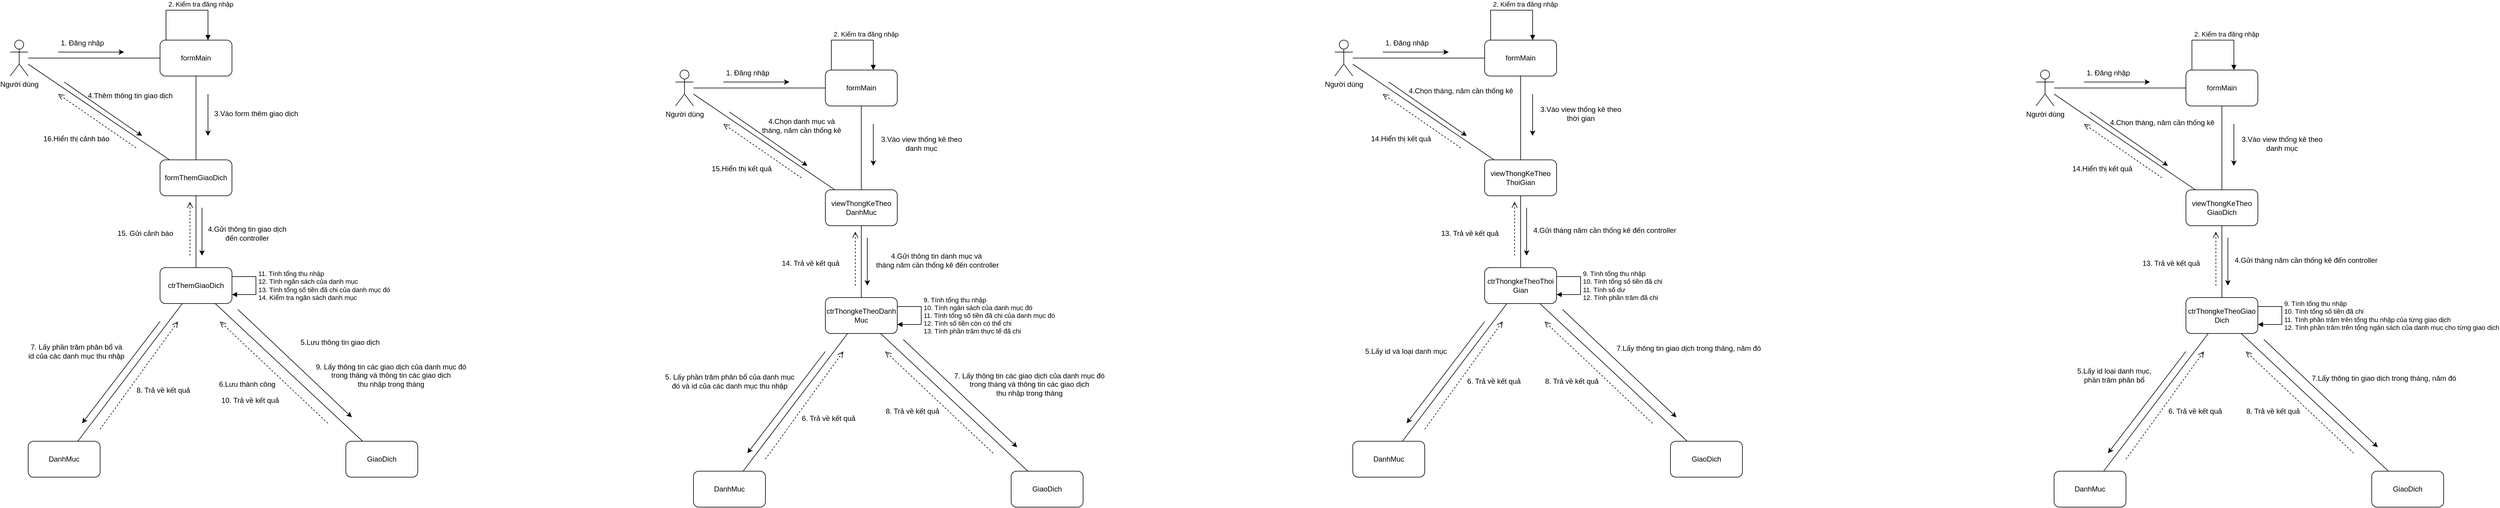 <mxfile version="26.2.14">
  <diagram name="Page-1" id="RzOGFdWtQLs4hZePha01">
    <mxGraphModel dx="1865" dy="881" grid="1" gridSize="10" guides="1" tooltips="1" connect="1" arrows="1" fold="1" page="1" pageScale="1" pageWidth="1169" pageHeight="1654" math="0" shadow="0">
      <root>
        <mxCell id="0" />
        <mxCell id="1" parent="0" />
        <mxCell id="j0hzZjPGCHiREQgTuoeD-1" value="Người dùng" style="shape=umlActor;verticalLabelPosition=bottom;verticalAlign=top;html=1;outlineConnect=0;" vertex="1" parent="1">
          <mxGeometry x="230" y="240" width="30" height="60" as="geometry" />
        </mxCell>
        <mxCell id="j0hzZjPGCHiREQgTuoeD-2" value="formThemGiaoDich" style="rounded=1;whiteSpace=wrap;html=1;" vertex="1" parent="1">
          <mxGeometry x="480" y="440" width="120" height="60" as="geometry" />
        </mxCell>
        <mxCell id="j0hzZjPGCHiREQgTuoeD-4" value="" style="endArrow=none;html=1;rounded=0;" edge="1" parent="1" source="j0hzZjPGCHiREQgTuoeD-1" target="j0hzZjPGCHiREQgTuoeD-8">
          <mxGeometry width="50" height="50" relative="1" as="geometry">
            <mxPoint x="560" y="540" as="sourcePoint" />
            <mxPoint x="440" y="270" as="targetPoint" />
          </mxGeometry>
        </mxCell>
        <mxCell id="j0hzZjPGCHiREQgTuoeD-7" value="" style="endArrow=classic;html=1;rounded=0;" edge="1" parent="1">
          <mxGeometry width="50" height="50" relative="1" as="geometry">
            <mxPoint x="310" y="260" as="sourcePoint" />
            <mxPoint x="420" y="260" as="targetPoint" />
          </mxGeometry>
        </mxCell>
        <mxCell id="j0hzZjPGCHiREQgTuoeD-8" value="formMain" style="rounded=1;whiteSpace=wrap;html=1;" vertex="1" parent="1">
          <mxGeometry x="480" y="240" width="120" height="60" as="geometry" />
        </mxCell>
        <mxCell id="j0hzZjPGCHiREQgTuoeD-9" value="" style="endArrow=none;html=1;rounded=0;" edge="1" parent="1" source="j0hzZjPGCHiREQgTuoeD-2" target="j0hzZjPGCHiREQgTuoeD-8">
          <mxGeometry width="50" height="50" relative="1" as="geometry">
            <mxPoint x="270" y="280" as="sourcePoint" />
            <mxPoint x="490" y="280" as="targetPoint" />
          </mxGeometry>
        </mxCell>
        <mxCell id="j0hzZjPGCHiREQgTuoeD-10" value="" style="endArrow=classic;html=1;rounded=0;" edge="1" parent="1">
          <mxGeometry width="50" height="50" relative="1" as="geometry">
            <mxPoint x="560" y="330" as="sourcePoint" />
            <mxPoint x="560" y="400" as="targetPoint" />
          </mxGeometry>
        </mxCell>
        <mxCell id="j0hzZjPGCHiREQgTuoeD-11" value="3.Vào form thêm giao dịch" style="text;html=1;align=center;verticalAlign=middle;resizable=0;points=[];autosize=1;strokeColor=none;fillColor=none;" vertex="1" parent="1">
          <mxGeometry x="560" y="348" width="160" height="30" as="geometry" />
        </mxCell>
        <mxCell id="j0hzZjPGCHiREQgTuoeD-12" value="" style="endArrow=none;html=1;rounded=0;" edge="1" parent="1" source="j0hzZjPGCHiREQgTuoeD-1" target="j0hzZjPGCHiREQgTuoeD-2">
          <mxGeometry width="50" height="50" relative="1" as="geometry">
            <mxPoint x="270" y="280" as="sourcePoint" />
            <mxPoint x="490" y="280" as="targetPoint" />
          </mxGeometry>
        </mxCell>
        <mxCell id="j0hzZjPGCHiREQgTuoeD-13" value="1. Đăng nhập" style="text;html=1;align=center;verticalAlign=middle;resizable=0;points=[];autosize=1;strokeColor=none;fillColor=none;" vertex="1" parent="1">
          <mxGeometry x="300" y="230" width="100" height="30" as="geometry" />
        </mxCell>
        <mxCell id="j0hzZjPGCHiREQgTuoeD-15" value="2. Kiểm tra đăng nhập" style="html=1;align=left;spacingLeft=2;endArrow=block;rounded=0;edgeStyle=orthogonalEdgeStyle;curved=0;rounded=0;" edge="1" target="j0hzZjPGCHiREQgTuoeD-8" parent="1" source="j0hzZjPGCHiREQgTuoeD-8">
          <mxGeometry x="-0.412" y="10" relative="1" as="geometry">
            <mxPoint x="490" y="160" as="sourcePoint" />
            <Array as="points">
              <mxPoint x="490" y="190" />
              <mxPoint x="560" y="190" />
            </Array>
            <mxPoint x="495" y="190" as="targetPoint" />
            <mxPoint as="offset" />
          </mxGeometry>
        </mxCell>
        <mxCell id="j0hzZjPGCHiREQgTuoeD-16" value="" style="endArrow=classic;html=1;rounded=0;" edge="1" parent="1">
          <mxGeometry width="50" height="50" relative="1" as="geometry">
            <mxPoint x="320" y="310" as="sourcePoint" />
            <mxPoint x="450" y="400" as="targetPoint" />
          </mxGeometry>
        </mxCell>
        <mxCell id="j0hzZjPGCHiREQgTuoeD-17" value="4.Thêm thông tin giao dịch" style="text;html=1;align=center;verticalAlign=middle;resizable=0;points=[];autosize=1;strokeColor=none;fillColor=none;" vertex="1" parent="1">
          <mxGeometry x="350" y="318" width="160" height="30" as="geometry" />
        </mxCell>
        <mxCell id="j0hzZjPGCHiREQgTuoeD-18" value="ctrThemGiaoDich" style="rounded=1;whiteSpace=wrap;html=1;" vertex="1" parent="1">
          <mxGeometry x="480" y="620" width="120" height="60" as="geometry" />
        </mxCell>
        <mxCell id="j0hzZjPGCHiREQgTuoeD-19" value="DanhMuc" style="rounded=1;whiteSpace=wrap;html=1;" vertex="1" parent="1">
          <mxGeometry x="260" y="910" width="120" height="60" as="geometry" />
        </mxCell>
        <mxCell id="j0hzZjPGCHiREQgTuoeD-20" value="" style="endArrow=none;html=1;rounded=0;" edge="1" parent="1" source="j0hzZjPGCHiREQgTuoeD-18" target="j0hzZjPGCHiREQgTuoeD-2">
          <mxGeometry width="50" height="50" relative="1" as="geometry">
            <mxPoint x="550" y="450" as="sourcePoint" />
            <mxPoint x="550" y="310" as="targetPoint" />
          </mxGeometry>
        </mxCell>
        <mxCell id="j0hzZjPGCHiREQgTuoeD-21" value="" style="endArrow=classic;html=1;rounded=0;" edge="1" parent="1">
          <mxGeometry width="50" height="50" relative="1" as="geometry">
            <mxPoint x="550" y="520" as="sourcePoint" />
            <mxPoint x="550" y="600" as="targetPoint" />
          </mxGeometry>
        </mxCell>
        <mxCell id="j0hzZjPGCHiREQgTuoeD-22" value="4.Gửi thông tin giao dịch&lt;br&gt;đến controller" style="text;html=1;align=center;verticalAlign=middle;resizable=0;points=[];autosize=1;strokeColor=none;fillColor=none;" vertex="1" parent="1">
          <mxGeometry x="550" y="543" width="150" height="40" as="geometry" />
        </mxCell>
        <mxCell id="j0hzZjPGCHiREQgTuoeD-23" value="" style="endArrow=none;html=1;rounded=0;" edge="1" parent="1" source="j0hzZjPGCHiREQgTuoeD-19" target="j0hzZjPGCHiREQgTuoeD-18">
          <mxGeometry width="50" height="50" relative="1" as="geometry">
            <mxPoint x="550" y="630" as="sourcePoint" />
            <mxPoint x="550" y="510" as="targetPoint" />
          </mxGeometry>
        </mxCell>
        <mxCell id="j0hzZjPGCHiREQgTuoeD-24" value="" style="endArrow=classic;html=1;rounded=0;" edge="1" parent="1">
          <mxGeometry width="50" height="50" relative="1" as="geometry">
            <mxPoint x="480" y="710" as="sourcePoint" />
            <mxPoint x="350" y="880" as="targetPoint" />
          </mxGeometry>
        </mxCell>
        <mxCell id="j0hzZjPGCHiREQgTuoeD-25" value="GiaoDich" style="rounded=1;whiteSpace=wrap;html=1;" vertex="1" parent="1">
          <mxGeometry x="790" y="910" width="120" height="60" as="geometry" />
        </mxCell>
        <mxCell id="j0hzZjPGCHiREQgTuoeD-26" value="" style="endArrow=none;html=1;rounded=0;" edge="1" parent="1" source="j0hzZjPGCHiREQgTuoeD-25" target="j0hzZjPGCHiREQgTuoeD-18">
          <mxGeometry width="50" height="50" relative="1" as="geometry">
            <mxPoint x="375" y="777" as="sourcePoint" />
            <mxPoint x="505" y="690" as="targetPoint" />
          </mxGeometry>
        </mxCell>
        <mxCell id="j0hzZjPGCHiREQgTuoeD-27" value="" style="endArrow=classic;html=1;rounded=0;" edge="1" parent="1">
          <mxGeometry width="50" height="50" relative="1" as="geometry">
            <mxPoint x="610" y="690" as="sourcePoint" />
            <mxPoint x="800" y="870" as="targetPoint" />
          </mxGeometry>
        </mxCell>
        <mxCell id="j0hzZjPGCHiREQgTuoeD-28" value="5.Lưu thông tin giao dịch" style="text;html=1;align=center;verticalAlign=middle;resizable=0;points=[];autosize=1;strokeColor=none;fillColor=none;" vertex="1" parent="1">
          <mxGeometry x="700" y="730" width="160" height="30" as="geometry" />
        </mxCell>
        <mxCell id="j0hzZjPGCHiREQgTuoeD-29" value="" style="html=1;verticalAlign=bottom;endArrow=open;dashed=1;endSize=8;curved=0;rounded=0;" edge="1" parent="1">
          <mxGeometry relative="1" as="geometry">
            <mxPoint x="760" y="880" as="sourcePoint" />
            <mxPoint x="580" y="710" as="targetPoint" />
          </mxGeometry>
        </mxCell>
        <mxCell id="j0hzZjPGCHiREQgTuoeD-30" value="6.Lưu thành công" style="text;html=1;align=center;verticalAlign=middle;resizable=0;points=[];autosize=1;strokeColor=none;fillColor=none;" vertex="1" parent="1">
          <mxGeometry x="565" y="800" width="120" height="30" as="geometry" />
        </mxCell>
        <mxCell id="j0hzZjPGCHiREQgTuoeD-31" value="7. Lấy phần trăm phân bổ và&lt;br&gt;&lt;div&gt;id của các danh mục thu nhập&lt;/div&gt;" style="text;html=1;align=center;verticalAlign=middle;resizable=0;points=[];autosize=1;strokeColor=none;fillColor=none;" vertex="1" parent="1">
          <mxGeometry x="250" y="740" width="180" height="40" as="geometry" />
        </mxCell>
        <mxCell id="j0hzZjPGCHiREQgTuoeD-32" value="9. Lấy thông tin các giao dịch của danh mục đó&lt;br&gt;trong tháng và thông tin các giao dịch&lt;br&gt;thu nhập trong tháng" style="text;html=1;align=center;verticalAlign=middle;resizable=0;points=[];autosize=1;strokeColor=none;fillColor=none;" vertex="1" parent="1">
          <mxGeometry x="730" y="770" width="270" height="60" as="geometry" />
        </mxCell>
        <mxCell id="j0hzZjPGCHiREQgTuoeD-34" value="11. Tính tổng thu nhập&lt;div&gt;12. Tính ngân sách của danh mục&lt;/div&gt;&lt;div&gt;13. Tính tổng số tiền đã chi của danh mục đó&lt;/div&gt;&lt;div&gt;14. Kiểm tra ngân sách danh mục&lt;/div&gt;" style="html=1;align=left;spacingLeft=2;endArrow=block;rounded=0;edgeStyle=orthogonalEdgeStyle;curved=0;rounded=0;" edge="1" target="j0hzZjPGCHiREQgTuoeD-18" parent="1" source="j0hzZjPGCHiREQgTuoeD-18">
          <mxGeometry x="0.004" relative="1" as="geometry">
            <mxPoint x="610" y="635" as="sourcePoint" />
            <Array as="points">
              <mxPoint x="640" y="635" />
              <mxPoint x="640" y="665" />
            </Array>
            <mxPoint x="615" y="665" as="targetPoint" />
            <mxPoint as="offset" />
          </mxGeometry>
        </mxCell>
        <mxCell id="j0hzZjPGCHiREQgTuoeD-35" value="" style="html=1;verticalAlign=bottom;endArrow=open;dashed=1;endSize=8;curved=0;rounded=0;" edge="1" parent="1">
          <mxGeometry relative="1" as="geometry">
            <mxPoint x="380" y="890" as="sourcePoint" />
            <mxPoint x="510" y="710" as="targetPoint" />
          </mxGeometry>
        </mxCell>
        <mxCell id="j0hzZjPGCHiREQgTuoeD-36" value="8. Trả về kết quả" style="text;html=1;align=center;verticalAlign=middle;resizable=0;points=[];autosize=1;strokeColor=none;fillColor=none;" vertex="1" parent="1">
          <mxGeometry x="430" y="810" width="110" height="30" as="geometry" />
        </mxCell>
        <mxCell id="j0hzZjPGCHiREQgTuoeD-37" value="" style="html=1;verticalAlign=bottom;endArrow=open;dashed=1;endSize=8;curved=0;rounded=0;" edge="1" parent="1">
          <mxGeometry relative="1" as="geometry">
            <mxPoint x="530" y="600" as="sourcePoint" />
            <mxPoint x="530" y="510" as="targetPoint" />
          </mxGeometry>
        </mxCell>
        <mxCell id="j0hzZjPGCHiREQgTuoeD-38" value="15. Gửi cảnh báo" style="text;html=1;align=center;verticalAlign=middle;resizable=0;points=[];autosize=1;strokeColor=none;fillColor=none;" vertex="1" parent="1">
          <mxGeometry x="395" y="548" width="120" height="30" as="geometry" />
        </mxCell>
        <mxCell id="j0hzZjPGCHiREQgTuoeD-39" value="" style="html=1;verticalAlign=bottom;endArrow=open;dashed=1;endSize=8;curved=0;rounded=0;" edge="1" parent="1">
          <mxGeometry relative="1" as="geometry">
            <mxPoint x="440" y="420" as="sourcePoint" />
            <mxPoint x="310" y="330" as="targetPoint" />
          </mxGeometry>
        </mxCell>
        <mxCell id="j0hzZjPGCHiREQgTuoeD-40" value="16.Hiển thị cảnh báo" style="text;html=1;align=center;verticalAlign=middle;resizable=0;points=[];autosize=1;strokeColor=none;fillColor=none;" vertex="1" parent="1">
          <mxGeometry x="275" y="390" width="130" height="30" as="geometry" />
        </mxCell>
        <mxCell id="j0hzZjPGCHiREQgTuoeD-41" value="10. Trả về kết quả" style="text;html=1;align=center;verticalAlign=middle;resizable=0;points=[];autosize=1;strokeColor=none;fillColor=none;" vertex="1" parent="1">
          <mxGeometry x="570" y="827" width="120" height="30" as="geometry" />
        </mxCell>
        <mxCell id="j0hzZjPGCHiREQgTuoeD-42" value="Người dùng" style="shape=umlActor;verticalLabelPosition=bottom;verticalAlign=top;html=1;outlineConnect=0;" vertex="1" parent="1">
          <mxGeometry x="1340" y="290" width="30" height="60" as="geometry" />
        </mxCell>
        <mxCell id="j0hzZjPGCHiREQgTuoeD-43" value="viewThongKeTheo&lt;br&gt;DanhMuc" style="rounded=1;whiteSpace=wrap;html=1;" vertex="1" parent="1">
          <mxGeometry x="1590" y="490" width="120" height="60" as="geometry" />
        </mxCell>
        <mxCell id="j0hzZjPGCHiREQgTuoeD-44" value="" style="endArrow=none;html=1;rounded=0;" edge="1" source="j0hzZjPGCHiREQgTuoeD-42" target="j0hzZjPGCHiREQgTuoeD-46" parent="1">
          <mxGeometry width="50" height="50" relative="1" as="geometry">
            <mxPoint x="1670" y="590" as="sourcePoint" />
            <mxPoint x="1550" y="320" as="targetPoint" />
          </mxGeometry>
        </mxCell>
        <mxCell id="j0hzZjPGCHiREQgTuoeD-45" value="" style="endArrow=classic;html=1;rounded=0;" edge="1" parent="1">
          <mxGeometry width="50" height="50" relative="1" as="geometry">
            <mxPoint x="1420" y="310" as="sourcePoint" />
            <mxPoint x="1530" y="310" as="targetPoint" />
          </mxGeometry>
        </mxCell>
        <mxCell id="j0hzZjPGCHiREQgTuoeD-46" value="formMain" style="rounded=1;whiteSpace=wrap;html=1;" vertex="1" parent="1">
          <mxGeometry x="1590" y="290" width="120" height="60" as="geometry" />
        </mxCell>
        <mxCell id="j0hzZjPGCHiREQgTuoeD-47" value="" style="endArrow=none;html=1;rounded=0;" edge="1" source="j0hzZjPGCHiREQgTuoeD-43" target="j0hzZjPGCHiREQgTuoeD-46" parent="1">
          <mxGeometry width="50" height="50" relative="1" as="geometry">
            <mxPoint x="1380" y="330" as="sourcePoint" />
            <mxPoint x="1600" y="330" as="targetPoint" />
          </mxGeometry>
        </mxCell>
        <mxCell id="j0hzZjPGCHiREQgTuoeD-48" value="" style="endArrow=classic;html=1;rounded=0;" edge="1" parent="1">
          <mxGeometry width="50" height="50" relative="1" as="geometry">
            <mxPoint x="1670" y="380" as="sourcePoint" />
            <mxPoint x="1670" y="450" as="targetPoint" />
          </mxGeometry>
        </mxCell>
        <mxCell id="j0hzZjPGCHiREQgTuoeD-49" value="3.Vào view thống kê theo&lt;br&gt;danh mục" style="text;html=1;align=center;verticalAlign=middle;resizable=0;points=[];autosize=1;strokeColor=none;fillColor=none;" vertex="1" parent="1">
          <mxGeometry x="1670" y="393" width="160" height="40" as="geometry" />
        </mxCell>
        <mxCell id="j0hzZjPGCHiREQgTuoeD-50" value="" style="endArrow=none;html=1;rounded=0;" edge="1" source="j0hzZjPGCHiREQgTuoeD-42" target="j0hzZjPGCHiREQgTuoeD-43" parent="1">
          <mxGeometry width="50" height="50" relative="1" as="geometry">
            <mxPoint x="1380" y="330" as="sourcePoint" />
            <mxPoint x="1600" y="330" as="targetPoint" />
          </mxGeometry>
        </mxCell>
        <mxCell id="j0hzZjPGCHiREQgTuoeD-51" value="1. Đăng nhập" style="text;html=1;align=center;verticalAlign=middle;resizable=0;points=[];autosize=1;strokeColor=none;fillColor=none;" vertex="1" parent="1">
          <mxGeometry x="1410" y="280" width="100" height="30" as="geometry" />
        </mxCell>
        <mxCell id="j0hzZjPGCHiREQgTuoeD-52" value="2. Kiểm tra đăng nhập" style="html=1;align=left;spacingLeft=2;endArrow=block;rounded=0;edgeStyle=orthogonalEdgeStyle;curved=0;rounded=0;" edge="1" source="j0hzZjPGCHiREQgTuoeD-46" target="j0hzZjPGCHiREQgTuoeD-46" parent="1">
          <mxGeometry x="-0.412" y="10" relative="1" as="geometry">
            <mxPoint x="1600" y="210" as="sourcePoint" />
            <Array as="points">
              <mxPoint x="1600" y="240" />
              <mxPoint x="1670" y="240" />
            </Array>
            <mxPoint x="1605" y="240" as="targetPoint" />
            <mxPoint as="offset" />
          </mxGeometry>
        </mxCell>
        <mxCell id="j0hzZjPGCHiREQgTuoeD-53" value="" style="endArrow=classic;html=1;rounded=0;" edge="1" parent="1">
          <mxGeometry width="50" height="50" relative="1" as="geometry">
            <mxPoint x="1430" y="360" as="sourcePoint" />
            <mxPoint x="1560" y="450" as="targetPoint" />
          </mxGeometry>
        </mxCell>
        <mxCell id="j0hzZjPGCHiREQgTuoeD-54" value="4.Chọn danh mục và &lt;br&gt;tháng, năm cần thống kê" style="text;html=1;align=center;verticalAlign=middle;resizable=0;points=[];autosize=1;strokeColor=none;fillColor=none;" vertex="1" parent="1">
          <mxGeometry x="1470" y="363" width="160" height="40" as="geometry" />
        </mxCell>
        <mxCell id="j0hzZjPGCHiREQgTuoeD-55" value="ctrThongkeTheoDanh&lt;br&gt;Muc" style="rounded=1;whiteSpace=wrap;html=1;" vertex="1" parent="1">
          <mxGeometry x="1590" y="670" width="120" height="60" as="geometry" />
        </mxCell>
        <mxCell id="j0hzZjPGCHiREQgTuoeD-56" value="DanhMuc" style="rounded=1;whiteSpace=wrap;html=1;" vertex="1" parent="1">
          <mxGeometry x="1370" y="960" width="120" height="60" as="geometry" />
        </mxCell>
        <mxCell id="j0hzZjPGCHiREQgTuoeD-57" value="" style="endArrow=none;html=1;rounded=0;" edge="1" source="j0hzZjPGCHiREQgTuoeD-55" target="j0hzZjPGCHiREQgTuoeD-43" parent="1">
          <mxGeometry width="50" height="50" relative="1" as="geometry">
            <mxPoint x="1660" y="500" as="sourcePoint" />
            <mxPoint x="1660" y="360" as="targetPoint" />
          </mxGeometry>
        </mxCell>
        <mxCell id="j0hzZjPGCHiREQgTuoeD-58" value="" style="endArrow=classic;html=1;rounded=0;" edge="1" parent="1">
          <mxGeometry width="50" height="50" relative="1" as="geometry">
            <mxPoint x="1660" y="570" as="sourcePoint" />
            <mxPoint x="1660" y="650" as="targetPoint" />
          </mxGeometry>
        </mxCell>
        <mxCell id="j0hzZjPGCHiREQgTuoeD-59" value="4.Gửi thông tin danh mục và&lt;br&gt;&amp;nbsp;tháng năm cần thống kê đến controller" style="text;html=1;align=center;verticalAlign=middle;resizable=0;points=[];autosize=1;strokeColor=none;fillColor=none;" vertex="1" parent="1">
          <mxGeometry x="1660" y="588" width="230" height="40" as="geometry" />
        </mxCell>
        <mxCell id="j0hzZjPGCHiREQgTuoeD-60" value="" style="endArrow=none;html=1;rounded=0;" edge="1" source="j0hzZjPGCHiREQgTuoeD-56" target="j0hzZjPGCHiREQgTuoeD-55" parent="1">
          <mxGeometry width="50" height="50" relative="1" as="geometry">
            <mxPoint x="1660" y="680" as="sourcePoint" />
            <mxPoint x="1660" y="560" as="targetPoint" />
          </mxGeometry>
        </mxCell>
        <mxCell id="j0hzZjPGCHiREQgTuoeD-61" value="" style="endArrow=classic;html=1;rounded=0;" edge="1" parent="1">
          <mxGeometry width="50" height="50" relative="1" as="geometry">
            <mxPoint x="1590" y="760" as="sourcePoint" />
            <mxPoint x="1460" y="930" as="targetPoint" />
          </mxGeometry>
        </mxCell>
        <mxCell id="j0hzZjPGCHiREQgTuoeD-62" value="GiaoDich" style="rounded=1;whiteSpace=wrap;html=1;" vertex="1" parent="1">
          <mxGeometry x="1900" y="960" width="120" height="60" as="geometry" />
        </mxCell>
        <mxCell id="j0hzZjPGCHiREQgTuoeD-63" value="" style="endArrow=none;html=1;rounded=0;" edge="1" source="j0hzZjPGCHiREQgTuoeD-62" target="j0hzZjPGCHiREQgTuoeD-55" parent="1">
          <mxGeometry width="50" height="50" relative="1" as="geometry">
            <mxPoint x="1485" y="827" as="sourcePoint" />
            <mxPoint x="1615" y="740" as="targetPoint" />
          </mxGeometry>
        </mxCell>
        <mxCell id="j0hzZjPGCHiREQgTuoeD-64" value="" style="endArrow=classic;html=1;rounded=0;" edge="1" parent="1">
          <mxGeometry width="50" height="50" relative="1" as="geometry">
            <mxPoint x="1720" y="740" as="sourcePoint" />
            <mxPoint x="1910" y="920" as="targetPoint" />
          </mxGeometry>
        </mxCell>
        <mxCell id="j0hzZjPGCHiREQgTuoeD-66" value="" style="html=1;verticalAlign=bottom;endArrow=open;dashed=1;endSize=8;curved=0;rounded=0;" edge="1" parent="1">
          <mxGeometry relative="1" as="geometry">
            <mxPoint x="1870" y="930" as="sourcePoint" />
            <mxPoint x="1690" y="760" as="targetPoint" />
          </mxGeometry>
        </mxCell>
        <mxCell id="j0hzZjPGCHiREQgTuoeD-68" value="5. Lấy phần trăm phân bổ của danh mục &lt;br&gt;đó và&amp;nbsp;&lt;span style=&quot;background-color: transparent; color: light-dark(rgb(0, 0, 0), rgb(255, 255, 255));&quot;&gt;id của các danh mục thu nhập&lt;/span&gt;" style="text;html=1;align=center;verticalAlign=middle;resizable=0;points=[];autosize=1;strokeColor=none;fillColor=none;" vertex="1" parent="1">
          <mxGeometry x="1310" y="790" width="240" height="40" as="geometry" />
        </mxCell>
        <mxCell id="j0hzZjPGCHiREQgTuoeD-69" value="7. Lấy thông tin các giao dịch của danh mục đó&lt;br&gt;trong tháng và thông tin các giao dịch&lt;br&gt;thu nhập trong tháng" style="text;html=1;align=center;verticalAlign=middle;resizable=0;points=[];autosize=1;strokeColor=none;fillColor=none;" vertex="1" parent="1">
          <mxGeometry x="1795" y="785" width="270" height="60" as="geometry" />
        </mxCell>
        <mxCell id="j0hzZjPGCHiREQgTuoeD-70" value="9. Tính tổng thu nhập&lt;br&gt;10. Tính ngân sách của danh mục đó&lt;div&gt;11. Tính tổng số tiền đã chi của danh mục đó&lt;br&gt;12. Tính số tiền còn có thể chi&lt;br&gt;&lt;/div&gt;&lt;div&gt;13. Tính phần trăm thực tế đã chi&lt;/div&gt;" style="html=1;align=left;spacingLeft=2;endArrow=block;rounded=0;edgeStyle=orthogonalEdgeStyle;curved=0;rounded=0;" edge="1" source="j0hzZjPGCHiREQgTuoeD-55" target="j0hzZjPGCHiREQgTuoeD-55" parent="1">
          <mxGeometry x="0.004" relative="1" as="geometry">
            <mxPoint x="1720" y="685" as="sourcePoint" />
            <Array as="points">
              <mxPoint x="1750" y="685" />
              <mxPoint x="1750" y="715" />
            </Array>
            <mxPoint x="1725" y="715" as="targetPoint" />
            <mxPoint as="offset" />
          </mxGeometry>
        </mxCell>
        <mxCell id="j0hzZjPGCHiREQgTuoeD-71" value="" style="html=1;verticalAlign=bottom;endArrow=open;dashed=1;endSize=8;curved=0;rounded=0;" edge="1" parent="1">
          <mxGeometry relative="1" as="geometry">
            <mxPoint x="1490" y="940" as="sourcePoint" />
            <mxPoint x="1620" y="760" as="targetPoint" />
          </mxGeometry>
        </mxCell>
        <mxCell id="j0hzZjPGCHiREQgTuoeD-72" value="6. Trả về kết quả" style="text;html=1;align=center;verticalAlign=middle;resizable=0;points=[];autosize=1;strokeColor=none;fillColor=none;" vertex="1" parent="1">
          <mxGeometry x="1540" y="857" width="110" height="30" as="geometry" />
        </mxCell>
        <mxCell id="j0hzZjPGCHiREQgTuoeD-73" value="" style="html=1;verticalAlign=bottom;endArrow=open;dashed=1;endSize=8;curved=0;rounded=0;" edge="1" parent="1">
          <mxGeometry relative="1" as="geometry">
            <mxPoint x="1640" y="650" as="sourcePoint" />
            <mxPoint x="1640" y="560" as="targetPoint" />
          </mxGeometry>
        </mxCell>
        <mxCell id="j0hzZjPGCHiREQgTuoeD-74" value="14. Trả về kết quả" style="text;html=1;align=center;verticalAlign=middle;resizable=0;points=[];autosize=1;strokeColor=none;fillColor=none;" vertex="1" parent="1">
          <mxGeometry x="1505" y="598" width="120" height="30" as="geometry" />
        </mxCell>
        <mxCell id="j0hzZjPGCHiREQgTuoeD-75" value="" style="html=1;verticalAlign=bottom;endArrow=open;dashed=1;endSize=8;curved=0;rounded=0;" edge="1" parent="1">
          <mxGeometry relative="1" as="geometry">
            <mxPoint x="1550" y="470" as="sourcePoint" />
            <mxPoint x="1420" y="380" as="targetPoint" />
          </mxGeometry>
        </mxCell>
        <mxCell id="j0hzZjPGCHiREQgTuoeD-76" value="15.Hiển thị kết quả" style="text;html=1;align=center;verticalAlign=middle;resizable=0;points=[];autosize=1;strokeColor=none;fillColor=none;" vertex="1" parent="1">
          <mxGeometry x="1390" y="440" width="120" height="30" as="geometry" />
        </mxCell>
        <mxCell id="j0hzZjPGCHiREQgTuoeD-77" value="8. Trả về kết quả" style="text;html=1;align=center;verticalAlign=middle;resizable=0;points=[];autosize=1;strokeColor=none;fillColor=none;" vertex="1" parent="1">
          <mxGeometry x="1680" y="845" width="110" height="30" as="geometry" />
        </mxCell>
        <mxCell id="j0hzZjPGCHiREQgTuoeD-78" value="Người dùng" style="shape=umlActor;verticalLabelPosition=bottom;verticalAlign=top;html=1;outlineConnect=0;" vertex="1" parent="1">
          <mxGeometry x="2440" y="240" width="30" height="60" as="geometry" />
        </mxCell>
        <mxCell id="j0hzZjPGCHiREQgTuoeD-79" value="viewThongKeTheo&lt;br&gt;ThoiGian" style="rounded=1;whiteSpace=wrap;html=1;" vertex="1" parent="1">
          <mxGeometry x="2690" y="440" width="120" height="60" as="geometry" />
        </mxCell>
        <mxCell id="j0hzZjPGCHiREQgTuoeD-80" value="" style="endArrow=none;html=1;rounded=0;" edge="1" source="j0hzZjPGCHiREQgTuoeD-78" target="j0hzZjPGCHiREQgTuoeD-82" parent="1">
          <mxGeometry width="50" height="50" relative="1" as="geometry">
            <mxPoint x="2770" y="540" as="sourcePoint" />
            <mxPoint x="2650" y="270" as="targetPoint" />
          </mxGeometry>
        </mxCell>
        <mxCell id="j0hzZjPGCHiREQgTuoeD-81" value="" style="endArrow=classic;html=1;rounded=0;" edge="1" parent="1">
          <mxGeometry width="50" height="50" relative="1" as="geometry">
            <mxPoint x="2520" y="260" as="sourcePoint" />
            <mxPoint x="2630" y="260" as="targetPoint" />
          </mxGeometry>
        </mxCell>
        <mxCell id="j0hzZjPGCHiREQgTuoeD-82" value="formMain" style="rounded=1;whiteSpace=wrap;html=1;" vertex="1" parent="1">
          <mxGeometry x="2690" y="240" width="120" height="60" as="geometry" />
        </mxCell>
        <mxCell id="j0hzZjPGCHiREQgTuoeD-83" value="" style="endArrow=none;html=1;rounded=0;" edge="1" source="j0hzZjPGCHiREQgTuoeD-79" target="j0hzZjPGCHiREQgTuoeD-82" parent="1">
          <mxGeometry width="50" height="50" relative="1" as="geometry">
            <mxPoint x="2480" y="280" as="sourcePoint" />
            <mxPoint x="2700" y="280" as="targetPoint" />
          </mxGeometry>
        </mxCell>
        <mxCell id="j0hzZjPGCHiREQgTuoeD-84" value="" style="endArrow=classic;html=1;rounded=0;" edge="1" parent="1">
          <mxGeometry width="50" height="50" relative="1" as="geometry">
            <mxPoint x="2770" y="330" as="sourcePoint" />
            <mxPoint x="2770" y="400" as="targetPoint" />
          </mxGeometry>
        </mxCell>
        <mxCell id="j0hzZjPGCHiREQgTuoeD-85" value="3.Vào view thống kê theo&lt;br&gt;thời gian" style="text;html=1;align=center;verticalAlign=middle;resizable=0;points=[];autosize=1;strokeColor=none;fillColor=none;" vertex="1" parent="1">
          <mxGeometry x="2770" y="343" width="160" height="40" as="geometry" />
        </mxCell>
        <mxCell id="j0hzZjPGCHiREQgTuoeD-86" value="" style="endArrow=none;html=1;rounded=0;" edge="1" source="j0hzZjPGCHiREQgTuoeD-78" target="j0hzZjPGCHiREQgTuoeD-79" parent="1">
          <mxGeometry width="50" height="50" relative="1" as="geometry">
            <mxPoint x="2480" y="280" as="sourcePoint" />
            <mxPoint x="2700" y="280" as="targetPoint" />
          </mxGeometry>
        </mxCell>
        <mxCell id="j0hzZjPGCHiREQgTuoeD-87" value="1. Đăng nhập" style="text;html=1;align=center;verticalAlign=middle;resizable=0;points=[];autosize=1;strokeColor=none;fillColor=none;" vertex="1" parent="1">
          <mxGeometry x="2510" y="230" width="100" height="30" as="geometry" />
        </mxCell>
        <mxCell id="j0hzZjPGCHiREQgTuoeD-88" value="2. Kiểm tra đăng nhập" style="html=1;align=left;spacingLeft=2;endArrow=block;rounded=0;edgeStyle=orthogonalEdgeStyle;curved=0;rounded=0;" edge="1" source="j0hzZjPGCHiREQgTuoeD-82" target="j0hzZjPGCHiREQgTuoeD-82" parent="1">
          <mxGeometry x="-0.412" y="10" relative="1" as="geometry">
            <mxPoint x="2700" y="160" as="sourcePoint" />
            <Array as="points">
              <mxPoint x="2700" y="190" />
              <mxPoint x="2770" y="190" />
            </Array>
            <mxPoint x="2705" y="190" as="targetPoint" />
            <mxPoint as="offset" />
          </mxGeometry>
        </mxCell>
        <mxCell id="j0hzZjPGCHiREQgTuoeD-89" value="" style="endArrow=classic;html=1;rounded=0;" edge="1" parent="1">
          <mxGeometry width="50" height="50" relative="1" as="geometry">
            <mxPoint x="2530" y="310" as="sourcePoint" />
            <mxPoint x="2660" y="400" as="targetPoint" />
          </mxGeometry>
        </mxCell>
        <mxCell id="j0hzZjPGCHiREQgTuoeD-90" value="4.Chọn&amp;nbsp;tháng, năm cần thống kê" style="text;html=1;align=center;verticalAlign=middle;resizable=0;points=[];autosize=1;strokeColor=none;fillColor=none;" vertex="1" parent="1">
          <mxGeometry x="2550" y="310" width="200" height="30" as="geometry" />
        </mxCell>
        <mxCell id="j0hzZjPGCHiREQgTuoeD-91" value="ctrThongkeTheoThoi&lt;br&gt;Gian" style="rounded=1;whiteSpace=wrap;html=1;" vertex="1" parent="1">
          <mxGeometry x="2690" y="620" width="120" height="60" as="geometry" />
        </mxCell>
        <mxCell id="j0hzZjPGCHiREQgTuoeD-92" value="DanhMuc" style="rounded=1;whiteSpace=wrap;html=1;" vertex="1" parent="1">
          <mxGeometry x="2470" y="910" width="120" height="60" as="geometry" />
        </mxCell>
        <mxCell id="j0hzZjPGCHiREQgTuoeD-93" value="" style="endArrow=none;html=1;rounded=0;" edge="1" source="j0hzZjPGCHiREQgTuoeD-91" target="j0hzZjPGCHiREQgTuoeD-79" parent="1">
          <mxGeometry width="50" height="50" relative="1" as="geometry">
            <mxPoint x="2760" y="450" as="sourcePoint" />
            <mxPoint x="2760" y="310" as="targetPoint" />
          </mxGeometry>
        </mxCell>
        <mxCell id="j0hzZjPGCHiREQgTuoeD-94" value="" style="endArrow=classic;html=1;rounded=0;" edge="1" parent="1">
          <mxGeometry width="50" height="50" relative="1" as="geometry">
            <mxPoint x="2760" y="520" as="sourcePoint" />
            <mxPoint x="2760" y="600" as="targetPoint" />
          </mxGeometry>
        </mxCell>
        <mxCell id="j0hzZjPGCHiREQgTuoeD-95" value="4.Gửi&amp;nbsp;tháng năm cần thống kê đến controller" style="text;html=1;align=center;verticalAlign=middle;resizable=0;points=[];autosize=1;strokeColor=none;fillColor=none;" vertex="1" parent="1">
          <mxGeometry x="2760" y="543" width="260" height="30" as="geometry" />
        </mxCell>
        <mxCell id="j0hzZjPGCHiREQgTuoeD-96" value="" style="endArrow=none;html=1;rounded=0;" edge="1" source="j0hzZjPGCHiREQgTuoeD-92" target="j0hzZjPGCHiREQgTuoeD-91" parent="1">
          <mxGeometry width="50" height="50" relative="1" as="geometry">
            <mxPoint x="2760" y="630" as="sourcePoint" />
            <mxPoint x="2760" y="510" as="targetPoint" />
          </mxGeometry>
        </mxCell>
        <mxCell id="j0hzZjPGCHiREQgTuoeD-97" value="" style="endArrow=classic;html=1;rounded=0;" edge="1" parent="1">
          <mxGeometry width="50" height="50" relative="1" as="geometry">
            <mxPoint x="2690" y="710" as="sourcePoint" />
            <mxPoint x="2560" y="880" as="targetPoint" />
          </mxGeometry>
        </mxCell>
        <mxCell id="j0hzZjPGCHiREQgTuoeD-98" value="GiaoDich" style="rounded=1;whiteSpace=wrap;html=1;" vertex="1" parent="1">
          <mxGeometry x="3000" y="910" width="120" height="60" as="geometry" />
        </mxCell>
        <mxCell id="j0hzZjPGCHiREQgTuoeD-99" value="" style="endArrow=none;html=1;rounded=0;" edge="1" source="j0hzZjPGCHiREQgTuoeD-98" target="j0hzZjPGCHiREQgTuoeD-91" parent="1">
          <mxGeometry width="50" height="50" relative="1" as="geometry">
            <mxPoint x="2585" y="777" as="sourcePoint" />
            <mxPoint x="2715" y="690" as="targetPoint" />
          </mxGeometry>
        </mxCell>
        <mxCell id="j0hzZjPGCHiREQgTuoeD-100" value="" style="endArrow=classic;html=1;rounded=0;" edge="1" parent="1">
          <mxGeometry width="50" height="50" relative="1" as="geometry">
            <mxPoint x="2820" y="690" as="sourcePoint" />
            <mxPoint x="3010" y="870" as="targetPoint" />
          </mxGeometry>
        </mxCell>
        <mxCell id="j0hzZjPGCHiREQgTuoeD-101" value="" style="html=1;verticalAlign=bottom;endArrow=open;dashed=1;endSize=8;curved=0;rounded=0;" edge="1" parent="1">
          <mxGeometry relative="1" as="geometry">
            <mxPoint x="2970" y="880" as="sourcePoint" />
            <mxPoint x="2790" y="710" as="targetPoint" />
          </mxGeometry>
        </mxCell>
        <mxCell id="j0hzZjPGCHiREQgTuoeD-102" value="5.Lấy&amp;nbsp;&lt;span style=&quot;background-color: transparent; color: light-dark(rgb(0, 0, 0), rgb(255, 255, 255));&quot;&gt;id và loại danh mục&amp;nbsp;&lt;/span&gt;" style="text;html=1;align=center;verticalAlign=middle;resizable=0;points=[];autosize=1;strokeColor=none;fillColor=none;" vertex="1" parent="1">
          <mxGeometry x="2480" y="745" width="160" height="30" as="geometry" />
        </mxCell>
        <mxCell id="j0hzZjPGCHiREQgTuoeD-103" value="7.Lấy thông tin giao dịch trong tháng, năm đó" style="text;html=1;align=center;verticalAlign=middle;resizable=0;points=[];autosize=1;strokeColor=none;fillColor=none;" vertex="1" parent="1">
          <mxGeometry x="2900" y="740" width="260" height="30" as="geometry" />
        </mxCell>
        <mxCell id="j0hzZjPGCHiREQgTuoeD-104" value="9. Tính tổng thu nhập&lt;br&gt;10. Tính tổng số tiền đã chi&lt;div&gt;11. Tính số dư&lt;/div&gt;&lt;div&gt;12. Tính phần trăm đã chi&lt;/div&gt;" style="html=1;align=left;spacingLeft=2;endArrow=block;rounded=0;edgeStyle=orthogonalEdgeStyle;curved=0;rounded=0;" edge="1" source="j0hzZjPGCHiREQgTuoeD-91" target="j0hzZjPGCHiREQgTuoeD-91" parent="1">
          <mxGeometry relative="1" as="geometry">
            <mxPoint x="2820" y="635" as="sourcePoint" />
            <Array as="points">
              <mxPoint x="2850" y="635" />
              <mxPoint x="2850" y="665" />
            </Array>
            <mxPoint x="2825" y="665" as="targetPoint" />
            <mxPoint as="offset" />
          </mxGeometry>
        </mxCell>
        <mxCell id="j0hzZjPGCHiREQgTuoeD-105" value="" style="html=1;verticalAlign=bottom;endArrow=open;dashed=1;endSize=8;curved=0;rounded=0;" edge="1" parent="1">
          <mxGeometry relative="1" as="geometry">
            <mxPoint x="2590" y="890" as="sourcePoint" />
            <mxPoint x="2720" y="710" as="targetPoint" />
          </mxGeometry>
        </mxCell>
        <mxCell id="j0hzZjPGCHiREQgTuoeD-106" value="6. Trả về kết quả" style="text;html=1;align=center;verticalAlign=middle;resizable=0;points=[];autosize=1;strokeColor=none;fillColor=none;" vertex="1" parent="1">
          <mxGeometry x="2650" y="795" width="110" height="30" as="geometry" />
        </mxCell>
        <mxCell id="j0hzZjPGCHiREQgTuoeD-107" value="" style="html=1;verticalAlign=bottom;endArrow=open;dashed=1;endSize=8;curved=0;rounded=0;" edge="1" parent="1">
          <mxGeometry relative="1" as="geometry">
            <mxPoint x="2740" y="600" as="sourcePoint" />
            <mxPoint x="2740" y="510" as="targetPoint" />
          </mxGeometry>
        </mxCell>
        <mxCell id="j0hzZjPGCHiREQgTuoeD-108" value="13. Trả về kết quả" style="text;html=1;align=center;verticalAlign=middle;resizable=0;points=[];autosize=1;strokeColor=none;fillColor=none;" vertex="1" parent="1">
          <mxGeometry x="2605" y="548" width="120" height="30" as="geometry" />
        </mxCell>
        <mxCell id="j0hzZjPGCHiREQgTuoeD-109" value="" style="html=1;verticalAlign=bottom;endArrow=open;dashed=1;endSize=8;curved=0;rounded=0;" edge="1" parent="1">
          <mxGeometry relative="1" as="geometry">
            <mxPoint x="2650" y="420" as="sourcePoint" />
            <mxPoint x="2520" y="330" as="targetPoint" />
          </mxGeometry>
        </mxCell>
        <mxCell id="j0hzZjPGCHiREQgTuoeD-110" value="14.Hiển thị kết quả" style="text;html=1;align=center;verticalAlign=middle;resizable=0;points=[];autosize=1;strokeColor=none;fillColor=none;" vertex="1" parent="1">
          <mxGeometry x="2490" y="390" width="120" height="30" as="geometry" />
        </mxCell>
        <mxCell id="j0hzZjPGCHiREQgTuoeD-111" value="8. Trả về kết quả" style="text;html=1;align=center;verticalAlign=middle;resizable=0;points=[];autosize=1;strokeColor=none;fillColor=none;" vertex="1" parent="1">
          <mxGeometry x="2780" y="795" width="110" height="30" as="geometry" />
        </mxCell>
        <mxCell id="j0hzZjPGCHiREQgTuoeD-146" value="Người dùng" style="shape=umlActor;verticalLabelPosition=bottom;verticalAlign=top;html=1;outlineConnect=0;" vertex="1" parent="1">
          <mxGeometry x="3610" y="290" width="30" height="60" as="geometry" />
        </mxCell>
        <mxCell id="j0hzZjPGCHiREQgTuoeD-147" value="viewThongKeTheo&lt;br&gt;GiaoDich" style="rounded=1;whiteSpace=wrap;html=1;" vertex="1" parent="1">
          <mxGeometry x="3860" y="490" width="120" height="60" as="geometry" />
        </mxCell>
        <mxCell id="j0hzZjPGCHiREQgTuoeD-148" value="" style="endArrow=none;html=1;rounded=0;" edge="1" source="j0hzZjPGCHiREQgTuoeD-146" target="j0hzZjPGCHiREQgTuoeD-150" parent="1">
          <mxGeometry width="50" height="50" relative="1" as="geometry">
            <mxPoint x="3940" y="590" as="sourcePoint" />
            <mxPoint x="3820" y="320" as="targetPoint" />
          </mxGeometry>
        </mxCell>
        <mxCell id="j0hzZjPGCHiREQgTuoeD-149" value="" style="endArrow=classic;html=1;rounded=0;" edge="1" parent="1">
          <mxGeometry width="50" height="50" relative="1" as="geometry">
            <mxPoint x="3690" y="310" as="sourcePoint" />
            <mxPoint x="3800" y="310" as="targetPoint" />
          </mxGeometry>
        </mxCell>
        <mxCell id="j0hzZjPGCHiREQgTuoeD-150" value="formMain" style="rounded=1;whiteSpace=wrap;html=1;" vertex="1" parent="1">
          <mxGeometry x="3860" y="290" width="120" height="60" as="geometry" />
        </mxCell>
        <mxCell id="j0hzZjPGCHiREQgTuoeD-151" value="" style="endArrow=none;html=1;rounded=0;" edge="1" source="j0hzZjPGCHiREQgTuoeD-147" target="j0hzZjPGCHiREQgTuoeD-150" parent="1">
          <mxGeometry width="50" height="50" relative="1" as="geometry">
            <mxPoint x="3650" y="330" as="sourcePoint" />
            <mxPoint x="3870" y="330" as="targetPoint" />
          </mxGeometry>
        </mxCell>
        <mxCell id="j0hzZjPGCHiREQgTuoeD-152" value="" style="endArrow=classic;html=1;rounded=0;" edge="1" parent="1">
          <mxGeometry width="50" height="50" relative="1" as="geometry">
            <mxPoint x="3940" y="380" as="sourcePoint" />
            <mxPoint x="3940" y="450" as="targetPoint" />
          </mxGeometry>
        </mxCell>
        <mxCell id="j0hzZjPGCHiREQgTuoeD-153" value="3.Vào view thống kê theo&lt;br&gt;danh mục" style="text;html=1;align=center;verticalAlign=middle;resizable=0;points=[];autosize=1;strokeColor=none;fillColor=none;" vertex="1" parent="1">
          <mxGeometry x="3940" y="393" width="160" height="40" as="geometry" />
        </mxCell>
        <mxCell id="j0hzZjPGCHiREQgTuoeD-154" value="" style="endArrow=none;html=1;rounded=0;" edge="1" source="j0hzZjPGCHiREQgTuoeD-146" target="j0hzZjPGCHiREQgTuoeD-147" parent="1">
          <mxGeometry width="50" height="50" relative="1" as="geometry">
            <mxPoint x="3650" y="330" as="sourcePoint" />
            <mxPoint x="3870" y="330" as="targetPoint" />
          </mxGeometry>
        </mxCell>
        <mxCell id="j0hzZjPGCHiREQgTuoeD-155" value="1. Đăng nhập" style="text;html=1;align=center;verticalAlign=middle;resizable=0;points=[];autosize=1;strokeColor=none;fillColor=none;" vertex="1" parent="1">
          <mxGeometry x="3680" y="280" width="100" height="30" as="geometry" />
        </mxCell>
        <mxCell id="j0hzZjPGCHiREQgTuoeD-156" value="2. Kiểm tra đăng nhập" style="html=1;align=left;spacingLeft=2;endArrow=block;rounded=0;edgeStyle=orthogonalEdgeStyle;curved=0;rounded=0;" edge="1" source="j0hzZjPGCHiREQgTuoeD-150" target="j0hzZjPGCHiREQgTuoeD-150" parent="1">
          <mxGeometry x="-0.412" y="10" relative="1" as="geometry">
            <mxPoint x="3870" y="210" as="sourcePoint" />
            <Array as="points">
              <mxPoint x="3870" y="240" />
              <mxPoint x="3940" y="240" />
            </Array>
            <mxPoint x="3875" y="240" as="targetPoint" />
            <mxPoint as="offset" />
          </mxGeometry>
        </mxCell>
        <mxCell id="j0hzZjPGCHiREQgTuoeD-157" value="" style="endArrow=classic;html=1;rounded=0;" edge="1" parent="1">
          <mxGeometry width="50" height="50" relative="1" as="geometry">
            <mxPoint x="3700" y="360" as="sourcePoint" />
            <mxPoint x="3830" y="450" as="targetPoint" />
          </mxGeometry>
        </mxCell>
        <mxCell id="j0hzZjPGCHiREQgTuoeD-158" value="4.Chọn tháng, năm cần thống kê" style="text;html=1;align=center;verticalAlign=middle;resizable=0;points=[];autosize=1;strokeColor=none;fillColor=none;" vertex="1" parent="1">
          <mxGeometry x="3720" y="363" width="200" height="30" as="geometry" />
        </mxCell>
        <mxCell id="j0hzZjPGCHiREQgTuoeD-159" value="ctrThongkeTheoGiao&lt;br&gt;Dich" style="rounded=1;whiteSpace=wrap;html=1;" vertex="1" parent="1">
          <mxGeometry x="3860" y="670" width="120" height="60" as="geometry" />
        </mxCell>
        <mxCell id="j0hzZjPGCHiREQgTuoeD-160" value="DanhMuc" style="rounded=1;whiteSpace=wrap;html=1;" vertex="1" parent="1">
          <mxGeometry x="3640" y="960" width="120" height="60" as="geometry" />
        </mxCell>
        <mxCell id="j0hzZjPGCHiREQgTuoeD-161" value="" style="endArrow=none;html=1;rounded=0;" edge="1" source="j0hzZjPGCHiREQgTuoeD-159" target="j0hzZjPGCHiREQgTuoeD-147" parent="1">
          <mxGeometry width="50" height="50" relative="1" as="geometry">
            <mxPoint x="3930" y="500" as="sourcePoint" />
            <mxPoint x="3930" y="360" as="targetPoint" />
          </mxGeometry>
        </mxCell>
        <mxCell id="j0hzZjPGCHiREQgTuoeD-162" value="" style="endArrow=classic;html=1;rounded=0;" edge="1" parent="1">
          <mxGeometry width="50" height="50" relative="1" as="geometry">
            <mxPoint x="3930" y="570" as="sourcePoint" />
            <mxPoint x="3930" y="650" as="targetPoint" />
          </mxGeometry>
        </mxCell>
        <mxCell id="j0hzZjPGCHiREQgTuoeD-163" value="4.Gửi&amp;nbsp;tháng năm cần thống kê đến controller" style="text;html=1;align=center;verticalAlign=middle;resizable=0;points=[];autosize=1;strokeColor=none;fillColor=none;" vertex="1" parent="1">
          <mxGeometry x="3930" y="593" width="260" height="30" as="geometry" />
        </mxCell>
        <mxCell id="j0hzZjPGCHiREQgTuoeD-164" value="" style="endArrow=none;html=1;rounded=0;" edge="1" source="j0hzZjPGCHiREQgTuoeD-160" target="j0hzZjPGCHiREQgTuoeD-159" parent="1">
          <mxGeometry width="50" height="50" relative="1" as="geometry">
            <mxPoint x="3930" y="680" as="sourcePoint" />
            <mxPoint x="3930" y="560" as="targetPoint" />
          </mxGeometry>
        </mxCell>
        <mxCell id="j0hzZjPGCHiREQgTuoeD-165" value="" style="endArrow=classic;html=1;rounded=0;" edge="1" parent="1">
          <mxGeometry width="50" height="50" relative="1" as="geometry">
            <mxPoint x="3860" y="760" as="sourcePoint" />
            <mxPoint x="3730" y="930" as="targetPoint" />
          </mxGeometry>
        </mxCell>
        <mxCell id="j0hzZjPGCHiREQgTuoeD-166" value="GiaoDich" style="rounded=1;whiteSpace=wrap;html=1;" vertex="1" parent="1">
          <mxGeometry x="4170" y="960" width="120" height="60" as="geometry" />
        </mxCell>
        <mxCell id="j0hzZjPGCHiREQgTuoeD-167" value="" style="endArrow=none;html=1;rounded=0;" edge="1" source="j0hzZjPGCHiREQgTuoeD-166" target="j0hzZjPGCHiREQgTuoeD-159" parent="1">
          <mxGeometry width="50" height="50" relative="1" as="geometry">
            <mxPoint x="3755" y="827" as="sourcePoint" />
            <mxPoint x="3885" y="740" as="targetPoint" />
          </mxGeometry>
        </mxCell>
        <mxCell id="j0hzZjPGCHiREQgTuoeD-168" value="" style="endArrow=classic;html=1;rounded=0;" edge="1" parent="1">
          <mxGeometry width="50" height="50" relative="1" as="geometry">
            <mxPoint x="3990" y="740" as="sourcePoint" />
            <mxPoint x="4180" y="920" as="targetPoint" />
          </mxGeometry>
        </mxCell>
        <mxCell id="j0hzZjPGCHiREQgTuoeD-169" value="" style="html=1;verticalAlign=bottom;endArrow=open;dashed=1;endSize=8;curved=0;rounded=0;" edge="1" parent="1">
          <mxGeometry relative="1" as="geometry">
            <mxPoint x="4140" y="930" as="sourcePoint" />
            <mxPoint x="3960" y="760" as="targetPoint" />
          </mxGeometry>
        </mxCell>
        <mxCell id="j0hzZjPGCHiREQgTuoeD-170" value="5.Lấy&amp;nbsp;&lt;span style=&quot;background-color: transparent; color: light-dark(rgb(0, 0, 0), rgb(255, 255, 255));&quot;&gt;id loại danh mục,&lt;/span&gt;&lt;div&gt;&lt;span style=&quot;background-color: transparent; color: light-dark(rgb(0, 0, 0), rgb(255, 255, 255));&quot;&gt;phần trăm phân bổ&lt;/span&gt;&lt;/div&gt;" style="text;html=1;align=center;verticalAlign=middle;resizable=0;points=[];autosize=1;strokeColor=none;fillColor=none;" vertex="1" parent="1">
          <mxGeometry x="3665" y="780" width="150" height="40" as="geometry" />
        </mxCell>
        <mxCell id="j0hzZjPGCHiREQgTuoeD-171" value="7.Lấy thông tin giao dịch trong tháng, năm đó" style="text;html=1;align=center;verticalAlign=middle;resizable=0;points=[];autosize=1;strokeColor=none;fillColor=none;" vertex="1" parent="1">
          <mxGeometry x="4060" y="790" width="260" height="30" as="geometry" />
        </mxCell>
        <mxCell id="j0hzZjPGCHiREQgTuoeD-172" value="9. Tính tổng thu nhập&lt;br&gt;10. Tính tổng số tiền đã chi&lt;div&gt;11. Tính phần trăm trên tổng thu nhập của từng giao dịch&lt;br&gt;12. Tính phần trăm trên tổng ngân sách của danh mục cho từng giao dịch&lt;/div&gt;" style="html=1;align=left;spacingLeft=2;endArrow=block;rounded=0;edgeStyle=orthogonalEdgeStyle;curved=0;rounded=0;" edge="1" source="j0hzZjPGCHiREQgTuoeD-159" target="j0hzZjPGCHiREQgTuoeD-159" parent="1">
          <mxGeometry relative="1" as="geometry">
            <mxPoint x="3990" y="685" as="sourcePoint" />
            <Array as="points">
              <mxPoint x="4020" y="685" />
              <mxPoint x="4020" y="715" />
            </Array>
            <mxPoint x="3995" y="715" as="targetPoint" />
            <mxPoint as="offset" />
          </mxGeometry>
        </mxCell>
        <mxCell id="j0hzZjPGCHiREQgTuoeD-173" value="" style="html=1;verticalAlign=bottom;endArrow=open;dashed=1;endSize=8;curved=0;rounded=0;" edge="1" parent="1">
          <mxGeometry relative="1" as="geometry">
            <mxPoint x="3760" y="940" as="sourcePoint" />
            <mxPoint x="3890" y="760" as="targetPoint" />
          </mxGeometry>
        </mxCell>
        <mxCell id="j0hzZjPGCHiREQgTuoeD-174" value="6. Trả về kết quả" style="text;html=1;align=center;verticalAlign=middle;resizable=0;points=[];autosize=1;strokeColor=none;fillColor=none;" vertex="1" parent="1">
          <mxGeometry x="3820" y="845" width="110" height="30" as="geometry" />
        </mxCell>
        <mxCell id="j0hzZjPGCHiREQgTuoeD-175" value="" style="html=1;verticalAlign=bottom;endArrow=open;dashed=1;endSize=8;curved=0;rounded=0;" edge="1" parent="1">
          <mxGeometry relative="1" as="geometry">
            <mxPoint x="3910" y="650" as="sourcePoint" />
            <mxPoint x="3910" y="560" as="targetPoint" />
          </mxGeometry>
        </mxCell>
        <mxCell id="j0hzZjPGCHiREQgTuoeD-176" value="13. Trả về kết quả" style="text;html=1;align=center;verticalAlign=middle;resizable=0;points=[];autosize=1;strokeColor=none;fillColor=none;" vertex="1" parent="1">
          <mxGeometry x="3775" y="598" width="120" height="30" as="geometry" />
        </mxCell>
        <mxCell id="j0hzZjPGCHiREQgTuoeD-177" value="" style="html=1;verticalAlign=bottom;endArrow=open;dashed=1;endSize=8;curved=0;rounded=0;" edge="1" parent="1">
          <mxGeometry relative="1" as="geometry">
            <mxPoint x="3820" y="470" as="sourcePoint" />
            <mxPoint x="3690" y="380" as="targetPoint" />
          </mxGeometry>
        </mxCell>
        <mxCell id="j0hzZjPGCHiREQgTuoeD-178" value="14.Hiển thị kết quả" style="text;html=1;align=center;verticalAlign=middle;resizable=0;points=[];autosize=1;strokeColor=none;fillColor=none;" vertex="1" parent="1">
          <mxGeometry x="3660" y="440" width="120" height="30" as="geometry" />
        </mxCell>
        <mxCell id="j0hzZjPGCHiREQgTuoeD-179" value="8. Trả về kết quả" style="text;html=1;align=center;verticalAlign=middle;resizable=0;points=[];autosize=1;strokeColor=none;fillColor=none;" vertex="1" parent="1">
          <mxGeometry x="3950" y="845" width="110" height="30" as="geometry" />
        </mxCell>
      </root>
    </mxGraphModel>
  </diagram>
</mxfile>
